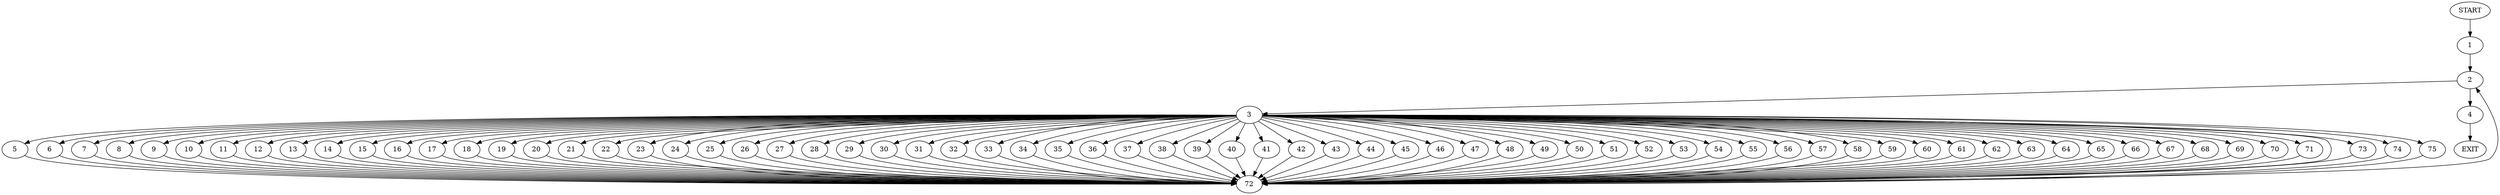 digraph {
0 [label="START"]
76 [label="EXIT"]
0 -> 1
1 -> 2
2 -> 3
2 -> 4
3 -> 5
3 -> 6
3 -> 7
3 -> 8
3 -> 9
3 -> 10
3 -> 11
3 -> 12
3 -> 13
3 -> 14
3 -> 15
3 -> 16
3 -> 17
3 -> 18
3 -> 19
3 -> 20
3 -> 21
3 -> 22
3 -> 23
3 -> 24
3 -> 25
3 -> 26
3 -> 27
3 -> 28
3 -> 29
3 -> 30
3 -> 31
3 -> 32
3 -> 33
3 -> 34
3 -> 35
3 -> 36
3 -> 37
3 -> 38
3 -> 39
3 -> 40
3 -> 41
3 -> 42
3 -> 43
3 -> 44
3 -> 45
3 -> 46
3 -> 47
3 -> 48
3 -> 49
3 -> 50
3 -> 51
3 -> 52
3 -> 53
3 -> 54
3 -> 55
3 -> 56
3 -> 57
3 -> 58
3 -> 59
3 -> 60
3 -> 61
3 -> 62
3 -> 63
3 -> 64
3 -> 65
3 -> 66
3 -> 67
3 -> 68
3 -> 69
3 -> 70
3 -> 71
3 -> 72
3 -> 73
3 -> 74
3 -> 75
4 -> 76
24 -> 72
14 -> 72
35 -> 72
45 -> 72
11 -> 72
68 -> 72
6 -> 72
23 -> 72
52 -> 72
16 -> 72
21 -> 72
70 -> 72
48 -> 72
65 -> 72
49 -> 72
63 -> 72
8 -> 72
15 -> 72
72 -> 2
53 -> 72
50 -> 72
9 -> 72
67 -> 72
28 -> 72
57 -> 72
44 -> 72
5 -> 72
73 -> 72
34 -> 72
66 -> 72
26 -> 72
64 -> 72
22 -> 72
20 -> 72
43 -> 72
61 -> 72
38 -> 72
40 -> 72
69 -> 72
59 -> 72
56 -> 72
12 -> 72
54 -> 72
37 -> 72
31 -> 72
41 -> 72
32 -> 72
10 -> 72
29 -> 72
18 -> 72
62 -> 72
58 -> 72
7 -> 72
71 -> 72
19 -> 72
33 -> 72
39 -> 72
46 -> 72
25 -> 72
60 -> 72
51 -> 72
27 -> 72
55 -> 72
75 -> 72
17 -> 72
47 -> 72
13 -> 72
74 -> 72
36 -> 72
42 -> 72
30 -> 72
}
